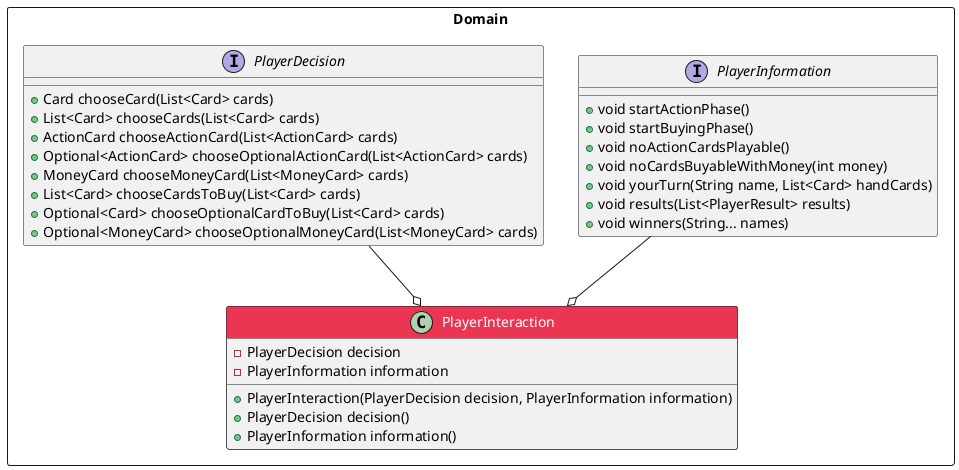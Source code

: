 @startuml aggregate

skinparam classFontColor automatic
skinparam classHeaderBackgroundColor<<Important>> #EA3652
hide stereotype

package Domain <<Rectangle>> {
    class PlayerInteraction<<Important>> {
        - PlayerDecision decision
        - PlayerInformation information

        + PlayerInteraction(PlayerDecision decision, PlayerInformation information)
        + PlayerDecision decision()
        + PlayerInformation information()
    }

    interface PlayerDecision {
        + Card chooseCard(List<Card> cards)
        + List<Card> chooseCards(List<Card> cards)
        + ActionCard chooseActionCard(List<ActionCard> cards)
        + Optional<ActionCard> chooseOptionalActionCard(List<ActionCard> cards)
        + MoneyCard chooseMoneyCard(List<MoneyCard> cards)
        + List<Card> chooseCardsToBuy(List<Card> cards)
        + Optional<Card> chooseOptionalCardToBuy(List<Card> cards)
        + Optional<MoneyCard> chooseOptionalMoneyCard(List<MoneyCard> cards)
    }

    interface PlayerInformation {
        + void startActionPhase()
        + void startBuyingPhase()
        + void noActionCardsPlayable()
        + void noCardsBuyableWithMoney(int money)
        + void yourTurn(String name, List<Card> handCards)
        + void results(List<PlayerResult> results)
        + void winners(String... names)
    }
}

PlayerInteraction o-u- PlayerDecision
PlayerInteraction o-u- PlayerInformation

@enduml